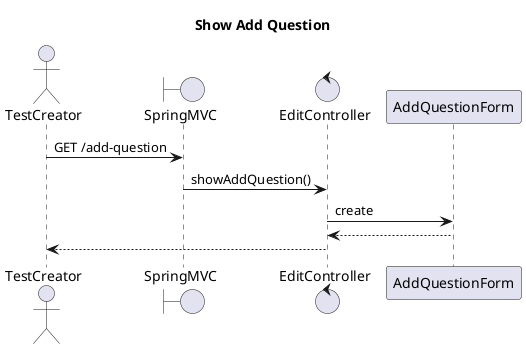 @startuml
title Show Add Question

actor       TestCreator as creator
boundary    SpringMVC   as mvc
control     EditController  as ctrl
participant AddQuestionForm as form

creator -> mvc : GET /add-question
mvc -> ctrl : showAddQuestion()
ctrl -> form : create
ctrl <-- form
creator <-- ctrl
@enduml

